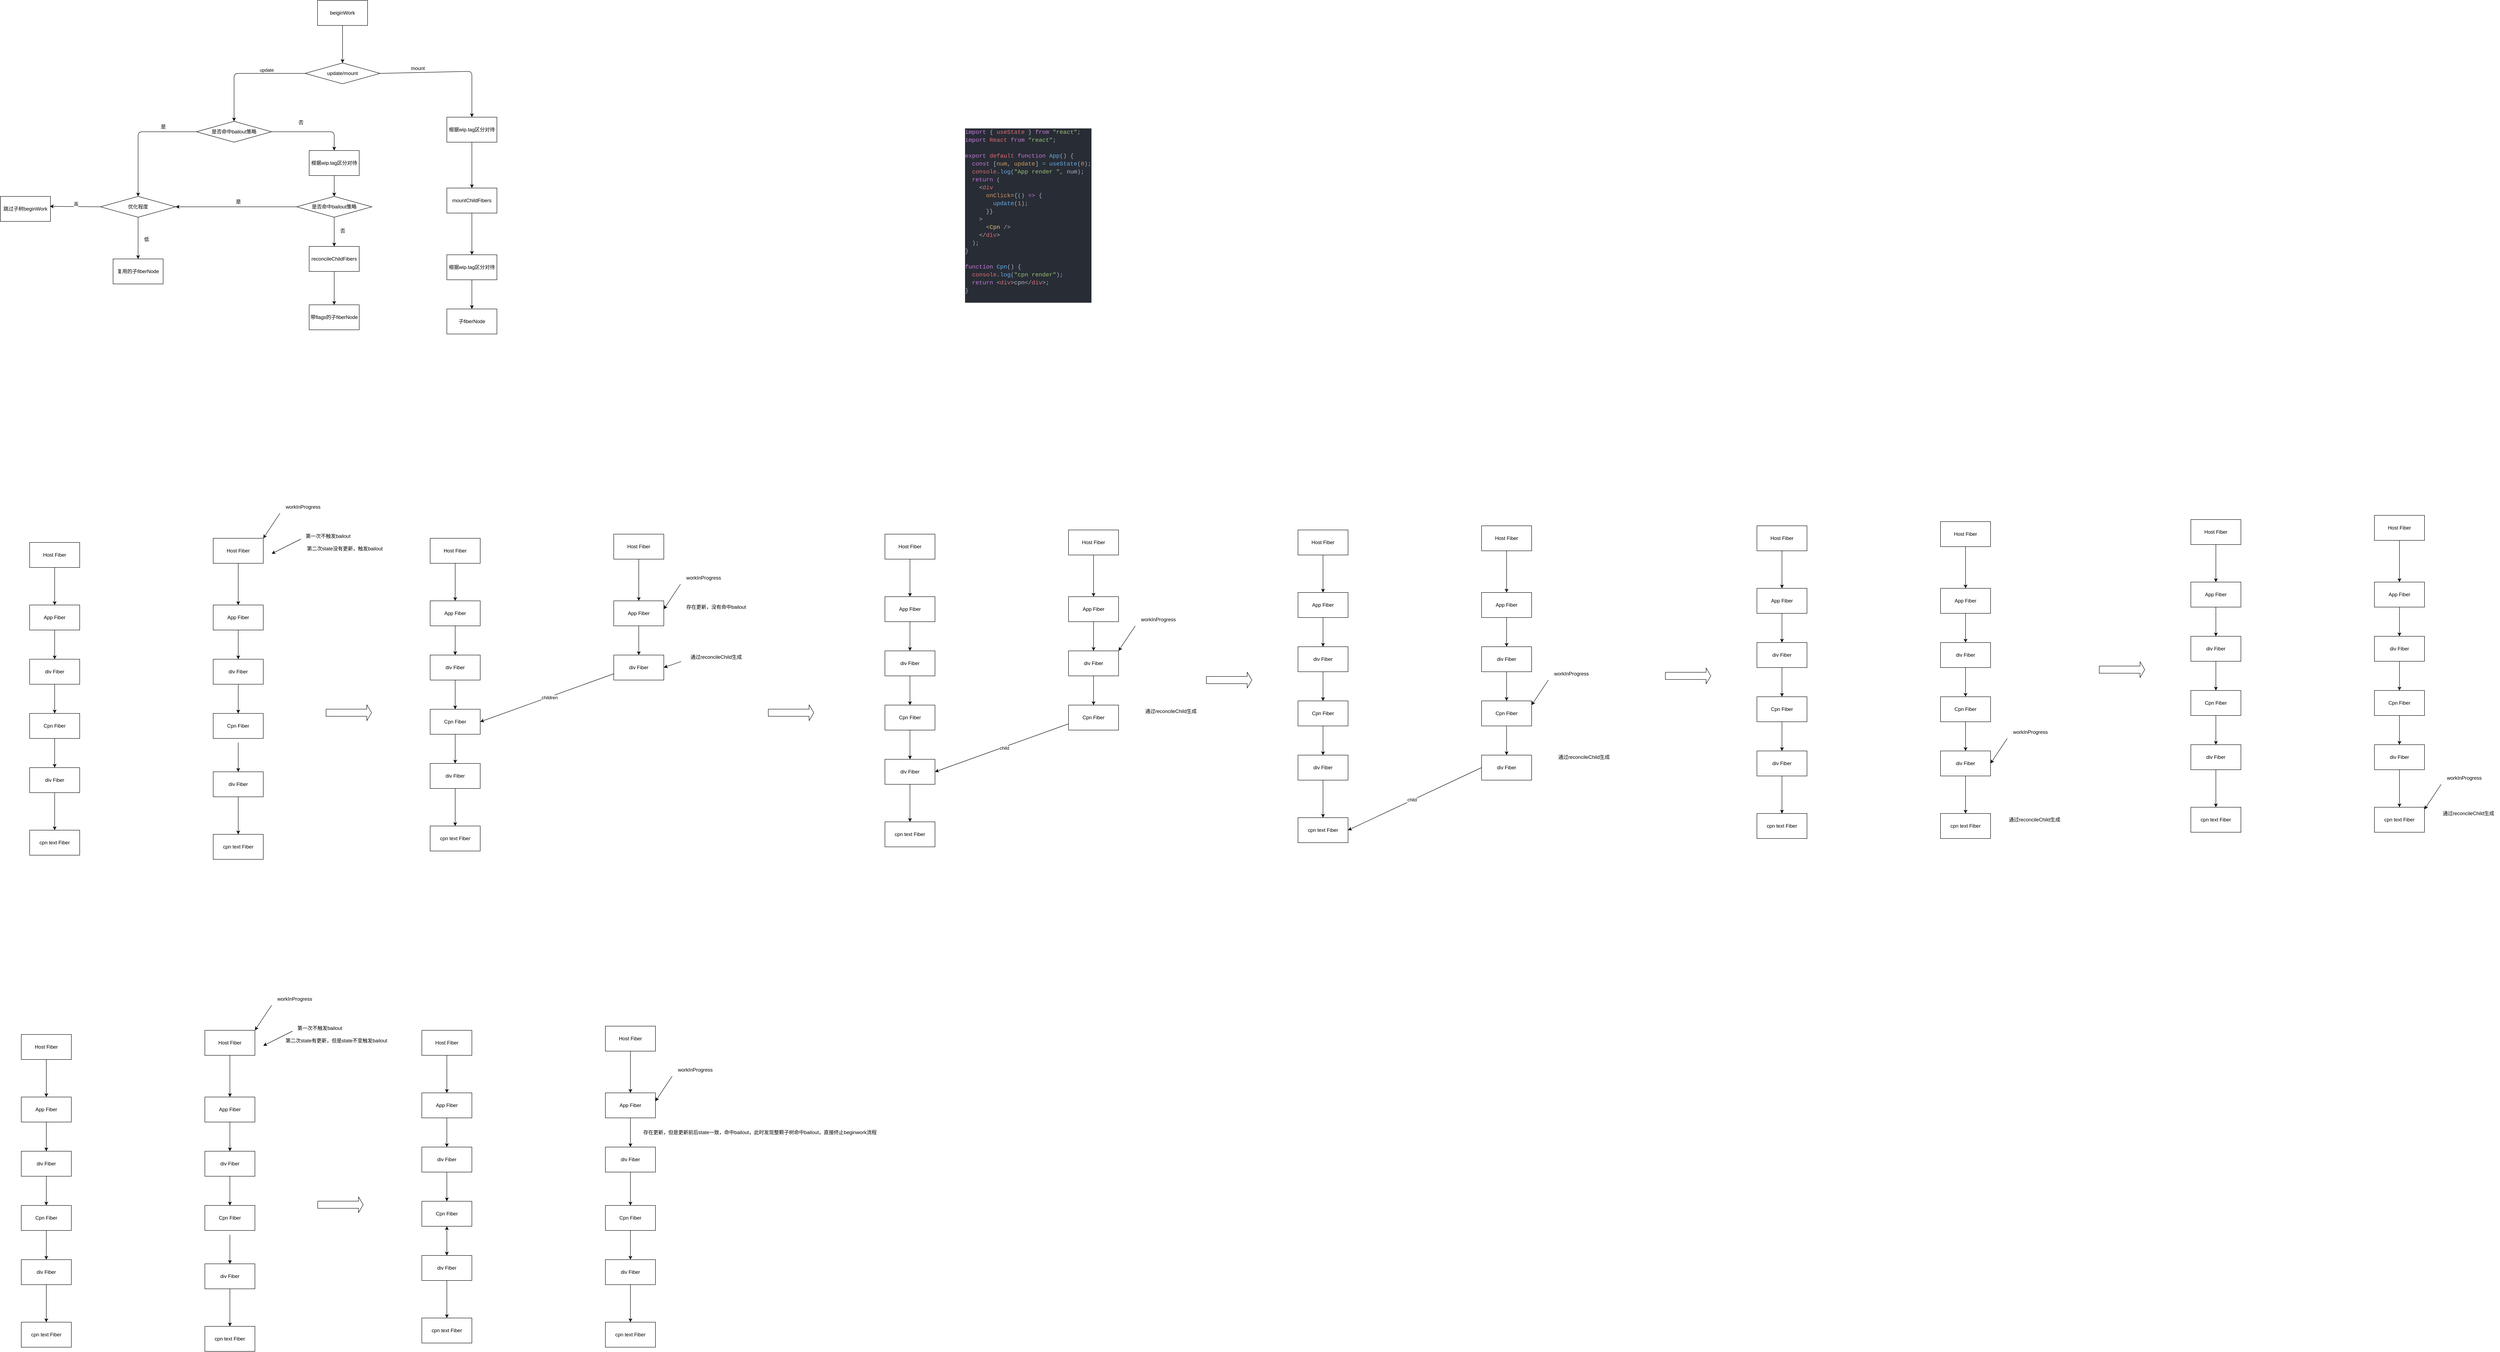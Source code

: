 <mxfile>
    <diagram id="SAwHk3Zz7Ze1Pgcv2C-J" name="Page-1">
        <mxGraphModel dx="953" dy="643" grid="1" gridSize="10" guides="1" tooltips="1" connect="1" arrows="1" fold="1" page="1" pageScale="1" pageWidth="10000" pageHeight="10000" math="0" shadow="0">
            <root>
                <mxCell id="0"/>
                <mxCell id="1" parent="0"/>
                <mxCell id="6" style="edgeStyle=none;html=1;exitX=0.5;exitY=1;exitDx=0;exitDy=0;entryX=0.5;entryY=0;entryDx=0;entryDy=0;" parent="1" source="3" target="5" edge="1">
                    <mxGeometry relative="1" as="geometry"/>
                </mxCell>
                <mxCell id="3" value="beiginWork" style="rounded=0;whiteSpace=wrap;html=1;" parent="1" vertex="1">
                    <mxGeometry x="850" y="140" width="120" height="60" as="geometry"/>
                </mxCell>
                <mxCell id="7" style="edgeStyle=none;html=1;exitX=1;exitY=0.5;exitDx=0;exitDy=0;" parent="1" source="5" edge="1">
                    <mxGeometry relative="1" as="geometry">
                        <mxPoint x="1220" y="420" as="targetPoint"/>
                        <Array as="points">
                            <mxPoint x="1220" y="310"/>
                        </Array>
                    </mxGeometry>
                </mxCell>
                <mxCell id="15" style="edgeStyle=none;html=1;exitX=0;exitY=0.5;exitDx=0;exitDy=0;entryX=0.5;entryY=0;entryDx=0;entryDy=0;" parent="1" source="5" target="14" edge="1">
                    <mxGeometry relative="1" as="geometry">
                        <Array as="points">
                            <mxPoint x="650" y="315"/>
                        </Array>
                    </mxGeometry>
                </mxCell>
                <mxCell id="17" value="update" style="edgeLabel;html=1;align=center;verticalAlign=middle;resizable=0;points=[];" parent="15" vertex="1" connectable="0">
                    <mxGeometry x="-0.354" y="-8" relative="1" as="geometry">
                        <mxPoint as="offset"/>
                    </mxGeometry>
                </mxCell>
                <mxCell id="5" value="update/mount" style="rhombus;whiteSpace=wrap;html=1;" parent="1" vertex="1">
                    <mxGeometry x="820" y="290" width="180" height="50" as="geometry"/>
                </mxCell>
                <mxCell id="10" style="edgeStyle=none;html=1;exitX=0.5;exitY=1;exitDx=0;exitDy=0;" parent="1" source="8" target="9" edge="1">
                    <mxGeometry relative="1" as="geometry"/>
                </mxCell>
                <mxCell id="8" value="根据wip.tag区分对待" style="rounded=0;whiteSpace=wrap;html=1;" parent="1" vertex="1">
                    <mxGeometry x="1160" y="420" width="120" height="60" as="geometry"/>
                </mxCell>
                <mxCell id="12" style="edgeStyle=none;html=1;exitX=0.5;exitY=1;exitDx=0;exitDy=0;entryX=0.5;entryY=0;entryDx=0;entryDy=0;" parent="1" source="9" target="11" edge="1">
                    <mxGeometry relative="1" as="geometry"/>
                </mxCell>
                <mxCell id="9" value="mountChildFibers" style="rounded=0;whiteSpace=wrap;html=1;" parent="1" vertex="1">
                    <mxGeometry x="1160" y="590" width="120" height="60" as="geometry"/>
                </mxCell>
                <mxCell id="50" style="edgeStyle=none;html=1;exitX=0.5;exitY=1;exitDx=0;exitDy=0;entryX=0.5;entryY=0;entryDx=0;entryDy=0;" parent="1" source="11" target="48" edge="1">
                    <mxGeometry relative="1" as="geometry"/>
                </mxCell>
                <mxCell id="11" value="根据wip.tag区分对待" style="rounded=0;whiteSpace=wrap;html=1;" parent="1" vertex="1">
                    <mxGeometry x="1160" y="750" width="120" height="60" as="geometry"/>
                </mxCell>
                <mxCell id="18" style="edgeStyle=none;html=1;exitX=0;exitY=0.5;exitDx=0;exitDy=0;entryX=0.5;entryY=0;entryDx=0;entryDy=0;" parent="1" source="14" target="19" edge="1">
                    <mxGeometry relative="1" as="geometry">
                        <mxPoint x="420" y="600" as="targetPoint"/>
                        <Array as="points">
                            <mxPoint x="420" y="455"/>
                        </Array>
                    </mxGeometry>
                </mxCell>
                <mxCell id="21" style="edgeStyle=none;html=1;exitX=1;exitY=0.5;exitDx=0;exitDy=0;entryX=0.5;entryY=0;entryDx=0;entryDy=0;" parent="1" source="14" target="20" edge="1">
                    <mxGeometry relative="1" as="geometry">
                        <Array as="points">
                            <mxPoint x="890" y="455"/>
                        </Array>
                    </mxGeometry>
                </mxCell>
                <mxCell id="14" value="是否命中bailout策略" style="rhombus;whiteSpace=wrap;html=1;" parent="1" vertex="1">
                    <mxGeometry x="560" y="430" width="180" height="50" as="geometry"/>
                </mxCell>
                <mxCell id="16" value="mount" style="text;html=1;align=center;verticalAlign=middle;resizable=0;points=[];autosize=1;strokeColor=none;fillColor=none;" parent="1" vertex="1">
                    <mxGeometry x="1060" y="288" width="60" height="30" as="geometry"/>
                </mxCell>
                <mxCell id="41" style="edgeStyle=none;html=1;exitX=0.5;exitY=1;exitDx=0;exitDy=0;" parent="1" source="19" target="40" edge="1">
                    <mxGeometry relative="1" as="geometry"/>
                </mxCell>
                <mxCell id="19" value="优化程度" style="rhombus;whiteSpace=wrap;html=1;" parent="1" vertex="1">
                    <mxGeometry x="330" y="610" width="180" height="50" as="geometry"/>
                </mxCell>
                <mxCell id="25" style="edgeStyle=none;html=1;exitX=0.5;exitY=1;exitDx=0;exitDy=0;entryX=0.5;entryY=0;entryDx=0;entryDy=0;" parent="1" source="20" target="23" edge="1">
                    <mxGeometry relative="1" as="geometry"/>
                </mxCell>
                <mxCell id="20" value="根据wip.tag区分对待" style="rounded=0;whiteSpace=wrap;html=1;" parent="1" vertex="1">
                    <mxGeometry x="830" y="500" width="120" height="60" as="geometry"/>
                </mxCell>
                <mxCell id="22" value="否" style="text;html=1;align=center;verticalAlign=middle;resizable=0;points=[];autosize=1;strokeColor=none;fillColor=none;" parent="1" vertex="1">
                    <mxGeometry x="790" y="418" width="40" height="30" as="geometry"/>
                </mxCell>
                <mxCell id="27" style="edgeStyle=none;html=1;exitX=0;exitY=0.5;exitDx=0;exitDy=0;entryX=1;entryY=0.5;entryDx=0;entryDy=0;" parent="1" source="23" target="19" edge="1">
                    <mxGeometry relative="1" as="geometry"/>
                </mxCell>
                <mxCell id="31" style="edgeStyle=none;html=1;exitX=0.5;exitY=1;exitDx=0;exitDy=0;" parent="1" source="23" target="30" edge="1">
                    <mxGeometry relative="1" as="geometry"/>
                </mxCell>
                <mxCell id="23" value="是否命中bailout策略" style="rhombus;whiteSpace=wrap;html=1;" parent="1" vertex="1">
                    <mxGeometry x="800" y="610" width="180" height="50" as="geometry"/>
                </mxCell>
                <mxCell id="28" value="是" style="text;html=1;align=center;verticalAlign=middle;resizable=0;points=[];autosize=1;strokeColor=none;fillColor=none;" parent="1" vertex="1">
                    <mxGeometry x="640" y="608" width="40" height="30" as="geometry"/>
                </mxCell>
                <mxCell id="29" value="是" style="text;html=1;align=center;verticalAlign=middle;resizable=0;points=[];autosize=1;strokeColor=none;fillColor=none;" parent="1" vertex="1">
                    <mxGeometry x="460" y="428" width="40" height="30" as="geometry"/>
                </mxCell>
                <mxCell id="36" style="edgeStyle=none;html=1;exitX=0.5;exitY=1;exitDx=0;exitDy=0;entryX=0.5;entryY=0;entryDx=0;entryDy=0;" parent="1" source="30" target="35" edge="1">
                    <mxGeometry relative="1" as="geometry"/>
                </mxCell>
                <mxCell id="30" value="reconcileChildFibers" style="rounded=0;whiteSpace=wrap;html=1;" parent="1" vertex="1">
                    <mxGeometry x="830" y="730" width="120" height="60" as="geometry"/>
                </mxCell>
                <mxCell id="32" value="否" style="text;html=1;align=center;verticalAlign=middle;resizable=0;points=[];autosize=1;strokeColor=none;fillColor=none;" parent="1" vertex="1">
                    <mxGeometry x="890" y="678" width="40" height="30" as="geometry"/>
                </mxCell>
                <mxCell id="35" value="带flags的子fiberNode" style="rounded=0;whiteSpace=wrap;html=1;" parent="1" vertex="1">
                    <mxGeometry x="830" y="870" width="120" height="60" as="geometry"/>
                </mxCell>
                <mxCell id="40" value="复用的子fiberNode" style="rounded=0;whiteSpace=wrap;html=1;" parent="1" vertex="1">
                    <mxGeometry x="360" y="760" width="120" height="60" as="geometry"/>
                </mxCell>
                <mxCell id="44" value="低" style="text;html=1;align=center;verticalAlign=middle;resizable=0;points=[];autosize=1;strokeColor=none;fillColor=none;" parent="1" vertex="1">
                    <mxGeometry x="420" y="698" width="40" height="30" as="geometry"/>
                </mxCell>
                <mxCell id="45" value="跳过子树beginWork" style="rounded=0;whiteSpace=wrap;html=1;" parent="1" vertex="1">
                    <mxGeometry x="90" y="610" width="120" height="60" as="geometry"/>
                </mxCell>
                <mxCell id="46" style="edgeStyle=none;html=1;exitX=0;exitY=0.5;exitDx=0;exitDy=0;entryX=0.988;entryY=0.399;entryDx=0;entryDy=0;entryPerimeter=0;" parent="1" source="19" target="45" edge="1">
                    <mxGeometry relative="1" as="geometry"/>
                </mxCell>
                <mxCell id="47" value="高" style="edgeLabel;html=1;align=center;verticalAlign=middle;resizable=0;points=[];" parent="46" vertex="1" connectable="0">
                    <mxGeometry x="-0.021" y="-7" relative="1" as="geometry">
                        <mxPoint as="offset"/>
                    </mxGeometry>
                </mxCell>
                <mxCell id="48" value="&lt;span style=&quot;color: rgb(0, 0, 0); text-wrap-mode: nowrap;&quot;&gt;子fiberNode&lt;/span&gt;" style="rounded=0;whiteSpace=wrap;html=1;" parent="1" vertex="1">
                    <mxGeometry x="1160" y="880" width="120" height="60" as="geometry"/>
                </mxCell>
                <mxCell id="54" style="edgeStyle=none;html=1;exitX=0.5;exitY=1;exitDx=0;exitDy=0;entryX=0.5;entryY=0;entryDx=0;entryDy=0;" parent="1" source="52" target="53" edge="1">
                    <mxGeometry relative="1" as="geometry"/>
                </mxCell>
                <mxCell id="52" value="Host Fiber" style="rounded=0;whiteSpace=wrap;html=1;" parent="1" vertex="1">
                    <mxGeometry x="160" y="1440" width="120" height="60" as="geometry"/>
                </mxCell>
                <mxCell id="56" style="edgeStyle=none;html=1;exitX=0.5;exitY=1;exitDx=0;exitDy=0;entryX=0.5;entryY=0;entryDx=0;entryDy=0;" parent="1" source="53" target="55" edge="1">
                    <mxGeometry relative="1" as="geometry"/>
                </mxCell>
                <mxCell id="53" value="App Fiber" style="rounded=0;whiteSpace=wrap;html=1;" parent="1" vertex="1">
                    <mxGeometry x="160" y="1590" width="120" height="60" as="geometry"/>
                </mxCell>
                <mxCell id="58" style="edgeStyle=none;html=1;exitX=0.5;exitY=1;exitDx=0;exitDy=0;" parent="1" source="55" target="57" edge="1">
                    <mxGeometry relative="1" as="geometry"/>
                </mxCell>
                <mxCell id="55" value="div Fiber" style="rounded=0;whiteSpace=wrap;html=1;" parent="1" vertex="1">
                    <mxGeometry x="160" y="1720" width="120" height="60" as="geometry"/>
                </mxCell>
                <mxCell id="57" value="Cpn Fiber" style="rounded=0;whiteSpace=wrap;html=1;" parent="1" vertex="1">
                    <mxGeometry x="160" y="1850" width="120" height="60" as="geometry"/>
                </mxCell>
                <mxCell id="62" style="edgeStyle=none;html=1;exitX=0.5;exitY=1;exitDx=0;exitDy=0;entryX=0.5;entryY=0;entryDx=0;entryDy=0;" parent="1" target="61" edge="1">
                    <mxGeometry relative="1" as="geometry">
                        <mxPoint x="220" y="1910" as="sourcePoint"/>
                    </mxGeometry>
                </mxCell>
                <mxCell id="64" style="edgeStyle=none;html=1;exitX=0.5;exitY=1;exitDx=0;exitDy=0;" parent="1" source="61" target="63" edge="1">
                    <mxGeometry relative="1" as="geometry"/>
                </mxCell>
                <mxCell id="61" value="div Fiber" style="rounded=0;whiteSpace=wrap;html=1;" parent="1" vertex="1">
                    <mxGeometry x="160" y="1980" width="120" height="60" as="geometry"/>
                </mxCell>
                <mxCell id="63" value="cpn text Fiber" style="rounded=0;whiteSpace=wrap;html=1;" parent="1" vertex="1">
                    <mxGeometry x="160" y="2130" width="120" height="60" as="geometry"/>
                </mxCell>
                <mxCell id="65" value="" style="endArrow=classic;html=1;entryX=1;entryY=0.25;entryDx=0;entryDy=0;" parent="1" edge="1">
                    <mxGeometry width="50" height="50" relative="1" as="geometry">
                        <mxPoint x="810" y="1432" as="sourcePoint"/>
                        <mxPoint x="740" y="1467" as="targetPoint"/>
                    </mxGeometry>
                </mxCell>
                <mxCell id="66" value="第一次不触发bailout" style="text;html=1;align=center;verticalAlign=middle;resizable=0;points=[];autosize=1;strokeColor=none;fillColor=none;" parent="1" vertex="1">
                    <mxGeometry x="810" y="1410" width="130" height="30" as="geometry"/>
                </mxCell>
                <mxCell id="81" style="edgeStyle=none;html=1;exitX=0.5;exitY=1;exitDx=0;exitDy=0;entryX=0.5;entryY=0;entryDx=0;entryDy=0;" parent="1" source="67" target="71" edge="1">
                    <mxGeometry relative="1" as="geometry"/>
                </mxCell>
                <mxCell id="67" value="Host Fiber" style="rounded=0;whiteSpace=wrap;html=1;" parent="1" vertex="1">
                    <mxGeometry x="600" y="1430" width="120" height="60" as="geometry"/>
                </mxCell>
                <mxCell id="68" value="" style="endArrow=classic;html=1;entryX=1;entryY=0;entryDx=0;entryDy=0;" parent="1" target="67" edge="1">
                    <mxGeometry width="50" height="50" relative="1" as="geometry">
                        <mxPoint x="760" y="1370" as="sourcePoint"/>
                        <mxPoint x="810" y="1320" as="targetPoint"/>
                    </mxGeometry>
                </mxCell>
                <mxCell id="69" value="workInProgress" style="text;html=1;align=center;verticalAlign=middle;resizable=0;points=[];autosize=1;strokeColor=none;fillColor=none;" parent="1" vertex="1">
                    <mxGeometry x="760" y="1340" width="110" height="30" as="geometry"/>
                </mxCell>
                <mxCell id="70" style="edgeStyle=none;html=1;exitX=0.5;exitY=1;exitDx=0;exitDy=0;entryX=0.5;entryY=0;entryDx=0;entryDy=0;" parent="1" source="71" target="73" edge="1">
                    <mxGeometry relative="1" as="geometry"/>
                </mxCell>
                <mxCell id="71" value="App Fiber" style="rounded=0;whiteSpace=wrap;html=1;" parent="1" vertex="1">
                    <mxGeometry x="600" y="1590" width="120" height="60" as="geometry"/>
                </mxCell>
                <mxCell id="72" style="edgeStyle=none;html=1;exitX=0.5;exitY=1;exitDx=0;exitDy=0;" parent="1" source="73" target="75" edge="1">
                    <mxGeometry relative="1" as="geometry"/>
                </mxCell>
                <mxCell id="73" value="div Fiber" style="rounded=0;whiteSpace=wrap;html=1;" parent="1" vertex="1">
                    <mxGeometry x="600" y="1720" width="120" height="60" as="geometry"/>
                </mxCell>
                <mxCell id="75" value="Cpn Fiber" style="rounded=0;whiteSpace=wrap;html=1;" parent="1" vertex="1">
                    <mxGeometry x="600" y="1850" width="120" height="60" as="geometry"/>
                </mxCell>
                <mxCell id="76" style="edgeStyle=none;html=1;exitX=0.5;exitY=1;exitDx=0;exitDy=0;entryX=0.5;entryY=0;entryDx=0;entryDy=0;" parent="1" target="79" edge="1">
                    <mxGeometry relative="1" as="geometry">
                        <mxPoint x="660" y="1920" as="sourcePoint"/>
                    </mxGeometry>
                </mxCell>
                <mxCell id="78" style="edgeStyle=none;html=1;exitX=0.5;exitY=1;exitDx=0;exitDy=0;" parent="1" source="79" target="80" edge="1">
                    <mxGeometry relative="1" as="geometry"/>
                </mxCell>
                <mxCell id="79" value="div Fiber" style="rounded=0;whiteSpace=wrap;html=1;" parent="1" vertex="1">
                    <mxGeometry x="600" y="1990" width="120" height="60" as="geometry"/>
                </mxCell>
                <mxCell id="80" value="cpn text Fiber" style="rounded=0;whiteSpace=wrap;html=1;" parent="1" vertex="1">
                    <mxGeometry x="600" y="2140" width="120" height="60" as="geometry"/>
                </mxCell>
                <mxCell id="83" style="edgeStyle=none;html=1;exitX=0.5;exitY=1;exitDx=0;exitDy=0;entryX=0.5;entryY=0;entryDx=0;entryDy=0;" parent="1" source="84" target="86" edge="1">
                    <mxGeometry relative="1" as="geometry"/>
                </mxCell>
                <mxCell id="84" value="Host Fiber" style="rounded=0;whiteSpace=wrap;html=1;" parent="1" vertex="1">
                    <mxGeometry x="1120" y="1430" width="120" height="60" as="geometry"/>
                </mxCell>
                <mxCell id="85" style="edgeStyle=none;html=1;exitX=0.5;exitY=1;exitDx=0;exitDy=0;entryX=0.5;entryY=0;entryDx=0;entryDy=0;" parent="1" source="86" target="88" edge="1">
                    <mxGeometry relative="1" as="geometry"/>
                </mxCell>
                <mxCell id="86" value="App Fiber" style="rounded=0;whiteSpace=wrap;html=1;" parent="1" vertex="1">
                    <mxGeometry x="1120" y="1580" width="120" height="60" as="geometry"/>
                </mxCell>
                <mxCell id="87" style="edgeStyle=none;html=1;exitX=0.5;exitY=1;exitDx=0;exitDy=0;" parent="1" source="88" target="90" edge="1">
                    <mxGeometry relative="1" as="geometry"/>
                </mxCell>
                <mxCell id="88" value="div Fiber" style="rounded=0;whiteSpace=wrap;html=1;" parent="1" vertex="1">
                    <mxGeometry x="1120" y="1710" width="120" height="60" as="geometry"/>
                </mxCell>
                <mxCell id="90" value="Cpn Fiber" style="rounded=0;whiteSpace=wrap;html=1;" parent="1" vertex="1">
                    <mxGeometry x="1120" y="1840" width="120" height="60" as="geometry"/>
                </mxCell>
                <mxCell id="91" style="edgeStyle=none;html=1;exitX=0.5;exitY=1;exitDx=0;exitDy=0;entryX=0.5;entryY=0;entryDx=0;entryDy=0;" parent="1" target="94" edge="1">
                    <mxGeometry relative="1" as="geometry">
                        <mxPoint x="1180" y="1900" as="sourcePoint"/>
                    </mxGeometry>
                </mxCell>
                <mxCell id="93" style="edgeStyle=none;html=1;exitX=0.5;exitY=1;exitDx=0;exitDy=0;" parent="1" source="94" target="95" edge="1">
                    <mxGeometry relative="1" as="geometry"/>
                </mxCell>
                <mxCell id="94" value="div Fiber" style="rounded=0;whiteSpace=wrap;html=1;" parent="1" vertex="1">
                    <mxGeometry x="1120" y="1970" width="120" height="60" as="geometry"/>
                </mxCell>
                <mxCell id="95" value="cpn text Fiber" style="rounded=0;whiteSpace=wrap;html=1;" parent="1" vertex="1">
                    <mxGeometry x="1120" y="2120" width="120" height="60" as="geometry"/>
                </mxCell>
                <mxCell id="98" style="edgeStyle=none;html=1;exitX=0.5;exitY=1;exitDx=0;exitDy=0;entryX=0.5;entryY=0;entryDx=0;entryDy=0;" parent="1" source="99" target="103" edge="1">
                    <mxGeometry relative="1" as="geometry"/>
                </mxCell>
                <mxCell id="99" value="Host Fiber" style="rounded=0;whiteSpace=wrap;html=1;" parent="1" vertex="1">
                    <mxGeometry x="1560" y="1420" width="120" height="60" as="geometry"/>
                </mxCell>
                <mxCell id="100" value="" style="endArrow=classic;html=1;entryX=1;entryY=0;entryDx=0;entryDy=0;" parent="1" edge="1">
                    <mxGeometry width="50" height="50" relative="1" as="geometry">
                        <mxPoint x="1720" y="1540" as="sourcePoint"/>
                        <mxPoint x="1680" y="1600" as="targetPoint"/>
                    </mxGeometry>
                </mxCell>
                <mxCell id="101" value="workInProgress" style="text;html=1;align=center;verticalAlign=middle;resizable=0;points=[];autosize=1;strokeColor=none;fillColor=none;" parent="1" vertex="1">
                    <mxGeometry x="1720" y="1510" width="110" height="30" as="geometry"/>
                </mxCell>
                <mxCell id="102" style="edgeStyle=none;html=1;exitX=0.5;exitY=1;exitDx=0;exitDy=0;entryX=0.5;entryY=0;entryDx=0;entryDy=0;" parent="1" source="103" target="105" edge="1">
                    <mxGeometry relative="1" as="geometry"/>
                </mxCell>
                <mxCell id="103" value="App Fiber" style="rounded=0;whiteSpace=wrap;html=1;" parent="1" vertex="1">
                    <mxGeometry x="1560" y="1580" width="120" height="60" as="geometry"/>
                </mxCell>
                <mxCell id="260" style="edgeStyle=none;html=1;exitX=0;exitY=0.75;exitDx=0;exitDy=0;entryX=1;entryY=0.5;entryDx=0;entryDy=0;" parent="1" source="105" target="90" edge="1">
                    <mxGeometry relative="1" as="geometry"/>
                </mxCell>
                <mxCell id="261" value="children" style="edgeLabel;html=1;align=center;verticalAlign=middle;resizable=0;points=[];" parent="260" vertex="1" connectable="0">
                    <mxGeometry x="-0.032" y="1" relative="1" as="geometry">
                        <mxPoint as="offset"/>
                    </mxGeometry>
                </mxCell>
                <mxCell id="105" value="div Fiber" style="rounded=0;whiteSpace=wrap;html=1;" parent="1" vertex="1">
                    <mxGeometry x="1560" y="1710" width="120" height="60" as="geometry"/>
                </mxCell>
                <mxCell id="113" value="存在更新，没有命中bailout" style="text;html=1;align=center;verticalAlign=middle;resizable=0;points=[];autosize=1;strokeColor=none;fillColor=none;" parent="1" vertex="1">
                    <mxGeometry x="1720" y="1580" width="170" height="30" as="geometry"/>
                </mxCell>
                <mxCell id="114" value="通过reconcileChild生成" style="text;html=1;align=center;verticalAlign=middle;resizable=0;points=[];autosize=1;strokeColor=none;fillColor=none;" parent="1" vertex="1">
                    <mxGeometry x="1730" y="1700" width="150" height="30" as="geometry"/>
                </mxCell>
                <mxCell id="115" value="" style="endArrow=classic;html=1;entryX=1;entryY=0.5;entryDx=0;entryDy=0;exitX=-0.056;exitY=0.853;exitDx=0;exitDy=0;exitPerimeter=0;" parent="1" source="114" target="105" edge="1">
                    <mxGeometry width="50" height="50" relative="1" as="geometry">
                        <mxPoint x="1740" y="1700" as="sourcePoint"/>
                        <mxPoint x="1790" y="1650" as="targetPoint"/>
                    </mxGeometry>
                </mxCell>
                <mxCell id="116" style="edgeStyle=none;html=1;exitX=0.5;exitY=1;exitDx=0;exitDy=0;entryX=0.5;entryY=0;entryDx=0;entryDy=0;" parent="1" source="117" target="119" edge="1">
                    <mxGeometry relative="1" as="geometry"/>
                </mxCell>
                <mxCell id="117" value="Host Fiber" style="rounded=0;whiteSpace=wrap;html=1;" parent="1" vertex="1">
                    <mxGeometry x="2210" y="1420" width="120" height="60" as="geometry"/>
                </mxCell>
                <mxCell id="118" style="edgeStyle=none;html=1;exitX=0.5;exitY=1;exitDx=0;exitDy=0;entryX=0.5;entryY=0;entryDx=0;entryDy=0;" parent="1" source="119" target="121" edge="1">
                    <mxGeometry relative="1" as="geometry"/>
                </mxCell>
                <mxCell id="119" value="App Fiber" style="rounded=0;whiteSpace=wrap;html=1;" parent="1" vertex="1">
                    <mxGeometry x="2210" y="1570" width="120" height="60" as="geometry"/>
                </mxCell>
                <mxCell id="120" style="edgeStyle=none;html=1;exitX=0.5;exitY=1;exitDx=0;exitDy=0;" parent="1" source="121" target="123" edge="1">
                    <mxGeometry relative="1" as="geometry"/>
                </mxCell>
                <mxCell id="121" value="div Fiber" style="rounded=0;whiteSpace=wrap;html=1;" parent="1" vertex="1">
                    <mxGeometry x="2210" y="1700" width="120" height="60" as="geometry"/>
                </mxCell>
                <mxCell id="123" value="Cpn Fiber" style="rounded=0;whiteSpace=wrap;html=1;" parent="1" vertex="1">
                    <mxGeometry x="2210" y="1830" width="120" height="60" as="geometry"/>
                </mxCell>
                <mxCell id="124" style="edgeStyle=none;html=1;exitX=0.5;exitY=1;exitDx=0;exitDy=0;entryX=0.5;entryY=0;entryDx=0;entryDy=0;" parent="1" target="127" edge="1">
                    <mxGeometry relative="1" as="geometry">
                        <mxPoint x="2270.0" y="1890" as="sourcePoint"/>
                    </mxGeometry>
                </mxCell>
                <mxCell id="126" style="edgeStyle=none;html=1;exitX=0.5;exitY=1;exitDx=0;exitDy=0;" parent="1" source="127" target="128" edge="1">
                    <mxGeometry relative="1" as="geometry"/>
                </mxCell>
                <mxCell id="127" value="div Fiber" style="rounded=0;whiteSpace=wrap;html=1;" parent="1" vertex="1">
                    <mxGeometry x="2210" y="1960" width="120" height="60" as="geometry"/>
                </mxCell>
                <mxCell id="128" value="cpn text Fiber" style="rounded=0;whiteSpace=wrap;html=1;" parent="1" vertex="1">
                    <mxGeometry x="2210" y="2110" width="120" height="60" as="geometry"/>
                </mxCell>
                <mxCell id="129" style="edgeStyle=none;html=1;exitX=0.5;exitY=1;exitDx=0;exitDy=0;entryX=0.5;entryY=0;entryDx=0;entryDy=0;" parent="1" source="130" target="134" edge="1">
                    <mxGeometry relative="1" as="geometry"/>
                </mxCell>
                <mxCell id="130" value="Host Fiber" style="rounded=0;whiteSpace=wrap;html=1;" parent="1" vertex="1">
                    <mxGeometry x="2650" y="1410" width="120" height="60" as="geometry"/>
                </mxCell>
                <mxCell id="131" value="" style="endArrow=classic;html=1;entryX=1;entryY=0;entryDx=0;entryDy=0;" parent="1" edge="1">
                    <mxGeometry width="50" height="50" relative="1" as="geometry">
                        <mxPoint x="2810" y="1640" as="sourcePoint"/>
                        <mxPoint x="2770" y="1700" as="targetPoint"/>
                    </mxGeometry>
                </mxCell>
                <mxCell id="132" value="workInProgress" style="text;html=1;align=center;verticalAlign=middle;resizable=0;points=[];autosize=1;strokeColor=none;fillColor=none;" parent="1" vertex="1">
                    <mxGeometry x="2810" y="1610" width="110" height="30" as="geometry"/>
                </mxCell>
                <mxCell id="133" style="edgeStyle=none;html=1;exitX=0.5;exitY=1;exitDx=0;exitDy=0;entryX=0.5;entryY=0;entryDx=0;entryDy=0;" parent="1" source="134" target="136" edge="1">
                    <mxGeometry relative="1" as="geometry"/>
                </mxCell>
                <mxCell id="134" value="App Fiber" style="rounded=0;whiteSpace=wrap;html=1;" parent="1" vertex="1">
                    <mxGeometry x="2650" y="1570" width="120" height="60" as="geometry"/>
                </mxCell>
                <mxCell id="267" style="edgeStyle=none;html=1;exitX=0.5;exitY=1;exitDx=0;exitDy=0;" parent="1" source="136" target="262" edge="1">
                    <mxGeometry relative="1" as="geometry"/>
                </mxCell>
                <mxCell id="136" value="div Fiber" style="rounded=0;whiteSpace=wrap;html=1;" parent="1" vertex="1">
                    <mxGeometry x="2650" y="1700" width="120" height="60" as="geometry"/>
                </mxCell>
                <mxCell id="145" value="通过reconcileChild生成" style="text;html=1;align=center;verticalAlign=middle;resizable=0;points=[];autosize=1;strokeColor=none;fillColor=none;" parent="1" vertex="1">
                    <mxGeometry x="2820" y="1830" width="150" height="30" as="geometry"/>
                </mxCell>
                <mxCell id="148" value="" style="shape=flexArrow;endArrow=classic;html=1;width=17.143;endSize=3.429;" parent="1" edge="1">
                    <mxGeometry width="50" height="50" relative="1" as="geometry">
                        <mxPoint x="870" y="1848.33" as="sourcePoint"/>
                        <mxPoint x="980" y="1848.33" as="targetPoint"/>
                    </mxGeometry>
                </mxCell>
                <mxCell id="149" value="" style="shape=flexArrow;endArrow=classic;html=1;width=17.143;endSize=3.429;" parent="1" edge="1">
                    <mxGeometry width="50" height="50" relative="1" as="geometry">
                        <mxPoint x="1930" y="1848.33" as="sourcePoint"/>
                        <mxPoint x="2040" y="1848.33" as="targetPoint"/>
                    </mxGeometry>
                </mxCell>
                <mxCell id="150" style="edgeStyle=none;html=1;exitX=0.5;exitY=1;exitDx=0;exitDy=0;entryX=0.5;entryY=0;entryDx=0;entryDy=0;" parent="1" source="151" target="153" edge="1">
                    <mxGeometry relative="1" as="geometry"/>
                </mxCell>
                <mxCell id="151" value="Host Fiber" style="rounded=0;whiteSpace=wrap;html=1;" parent="1" vertex="1">
                    <mxGeometry x="3200" y="1410" width="120" height="60" as="geometry"/>
                </mxCell>
                <mxCell id="152" style="edgeStyle=none;html=1;exitX=0.5;exitY=1;exitDx=0;exitDy=0;entryX=0.5;entryY=0;entryDx=0;entryDy=0;" parent="1" source="153" target="155" edge="1">
                    <mxGeometry relative="1" as="geometry"/>
                </mxCell>
                <mxCell id="153" value="App Fiber" style="rounded=0;whiteSpace=wrap;html=1;" parent="1" vertex="1">
                    <mxGeometry x="3200" y="1560" width="120" height="60" as="geometry"/>
                </mxCell>
                <mxCell id="154" style="edgeStyle=none;html=1;exitX=0.5;exitY=1;exitDx=0;exitDy=0;" parent="1" source="155" target="156" edge="1">
                    <mxGeometry relative="1" as="geometry"/>
                </mxCell>
                <mxCell id="155" value="div Fiber" style="rounded=0;whiteSpace=wrap;html=1;" parent="1" vertex="1">
                    <mxGeometry x="3200" y="1690" width="120" height="60" as="geometry"/>
                </mxCell>
                <mxCell id="156" value="Cpn Fiber" style="rounded=0;whiteSpace=wrap;html=1;" parent="1" vertex="1">
                    <mxGeometry x="3200" y="1820" width="120" height="60" as="geometry"/>
                </mxCell>
                <mxCell id="157" style="edgeStyle=none;html=1;exitX=0.5;exitY=1;exitDx=0;exitDy=0;entryX=0.5;entryY=0;entryDx=0;entryDy=0;" parent="1" target="159" edge="1">
                    <mxGeometry relative="1" as="geometry">
                        <mxPoint x="3260.0" y="1880" as="sourcePoint"/>
                    </mxGeometry>
                </mxCell>
                <mxCell id="158" style="edgeStyle=none;html=1;exitX=0.5;exitY=1;exitDx=0;exitDy=0;" parent="1" source="159" target="160" edge="1">
                    <mxGeometry relative="1" as="geometry"/>
                </mxCell>
                <mxCell id="159" value="div Fiber" style="rounded=0;whiteSpace=wrap;html=1;" parent="1" vertex="1">
                    <mxGeometry x="3200" y="1950" width="120" height="60" as="geometry"/>
                </mxCell>
                <mxCell id="160" value="cpn text Fiber" style="rounded=0;whiteSpace=wrap;html=1;" parent="1" vertex="1">
                    <mxGeometry x="3200" y="2100" width="120" height="60" as="geometry"/>
                </mxCell>
                <mxCell id="161" style="edgeStyle=none;html=1;exitX=0.5;exitY=1;exitDx=0;exitDy=0;entryX=0.5;entryY=0;entryDx=0;entryDy=0;" parent="1" source="162" target="166" edge="1">
                    <mxGeometry relative="1" as="geometry"/>
                </mxCell>
                <mxCell id="162" value="Host Fiber" style="rounded=0;whiteSpace=wrap;html=1;" parent="1" vertex="1">
                    <mxGeometry x="3640" y="1400" width="120" height="60" as="geometry"/>
                </mxCell>
                <mxCell id="163" value="" style="endArrow=classic;html=1;entryX=1;entryY=0;entryDx=0;entryDy=0;" parent="1" edge="1">
                    <mxGeometry width="50" height="50" relative="1" as="geometry">
                        <mxPoint x="3800" y="1770" as="sourcePoint"/>
                        <mxPoint x="3760" y="1830" as="targetPoint"/>
                    </mxGeometry>
                </mxCell>
                <mxCell id="164" value="workInProgress" style="text;html=1;align=center;verticalAlign=middle;resizable=0;points=[];autosize=1;strokeColor=none;fillColor=none;" parent="1" vertex="1">
                    <mxGeometry x="3800" y="1740" width="110" height="30" as="geometry"/>
                </mxCell>
                <mxCell id="165" style="edgeStyle=none;html=1;exitX=0.5;exitY=1;exitDx=0;exitDy=0;entryX=0.5;entryY=0;entryDx=0;entryDy=0;" parent="1" source="166" target="168" edge="1">
                    <mxGeometry relative="1" as="geometry"/>
                </mxCell>
                <mxCell id="166" value="App Fiber" style="rounded=0;whiteSpace=wrap;html=1;" parent="1" vertex="1">
                    <mxGeometry x="3640" y="1560" width="120" height="60" as="geometry"/>
                </mxCell>
                <mxCell id="167" style="edgeStyle=none;html=1;exitX=0.5;exitY=1;exitDx=0;exitDy=0;" parent="1" source="168" target="169" edge="1">
                    <mxGeometry relative="1" as="geometry"/>
                </mxCell>
                <mxCell id="168" value="div Fiber" style="rounded=0;whiteSpace=wrap;html=1;" parent="1" vertex="1">
                    <mxGeometry x="3640" y="1690" width="120" height="60" as="geometry"/>
                </mxCell>
                <mxCell id="169" value="Cpn Fiber" style="rounded=0;whiteSpace=wrap;html=1;" parent="1" vertex="1">
                    <mxGeometry x="3640" y="1820" width="120" height="60" as="geometry"/>
                </mxCell>
                <mxCell id="170" style="edgeStyle=none;html=1;exitX=0.5;exitY=1;exitDx=0;exitDy=0;entryX=0.5;entryY=0;entryDx=0;entryDy=0;" parent="1" edge="1">
                    <mxGeometry relative="1" as="geometry">
                        <mxPoint x="3700" y="1880" as="sourcePoint"/>
                        <mxPoint x="3700" y="1950" as="targetPoint"/>
                    </mxGeometry>
                </mxCell>
                <mxCell id="174" value="通过reconcileChild生成" style="text;html=1;align=center;verticalAlign=middle;resizable=0;points=[];autosize=1;strokeColor=none;fillColor=none;" parent="1" vertex="1">
                    <mxGeometry x="3810" y="1940" width="150" height="30" as="geometry"/>
                </mxCell>
                <mxCell id="176" value="" style="shape=flexArrow;endArrow=classic;html=1;width=17.143;endSize=3.429;" parent="1" edge="1">
                    <mxGeometry width="50" height="50" relative="1" as="geometry">
                        <mxPoint x="2980" y="1770" as="sourcePoint"/>
                        <mxPoint x="3090" y="1770" as="targetPoint"/>
                    </mxGeometry>
                </mxCell>
                <mxCell id="232" style="edgeStyle=none;html=1;exitX=0.5;exitY=1;exitDx=0;exitDy=0;entryX=0.5;entryY=0;entryDx=0;entryDy=0;" parent="1" source="233" target="235" edge="1">
                    <mxGeometry relative="1" as="geometry"/>
                </mxCell>
                <mxCell id="233" value="Host Fiber" style="rounded=0;whiteSpace=wrap;html=1;" parent="1" vertex="1">
                    <mxGeometry x="4300" y="1400" width="120" height="60" as="geometry"/>
                </mxCell>
                <mxCell id="234" style="edgeStyle=none;html=1;exitX=0.5;exitY=1;exitDx=0;exitDy=0;entryX=0.5;entryY=0;entryDx=0;entryDy=0;" parent="1" source="235" target="237" edge="1">
                    <mxGeometry relative="1" as="geometry"/>
                </mxCell>
                <mxCell id="235" value="App Fiber" style="rounded=0;whiteSpace=wrap;html=1;" parent="1" vertex="1">
                    <mxGeometry x="4300" y="1550" width="120" height="60" as="geometry"/>
                </mxCell>
                <mxCell id="236" style="edgeStyle=none;html=1;exitX=0.5;exitY=1;exitDx=0;exitDy=0;" parent="1" source="237" target="238" edge="1">
                    <mxGeometry relative="1" as="geometry"/>
                </mxCell>
                <mxCell id="237" value="div Fiber" style="rounded=0;whiteSpace=wrap;html=1;" parent="1" vertex="1">
                    <mxGeometry x="4300" y="1680" width="120" height="60" as="geometry"/>
                </mxCell>
                <mxCell id="238" value="Cpn Fiber" style="rounded=0;whiteSpace=wrap;html=1;" parent="1" vertex="1">
                    <mxGeometry x="4300" y="1810" width="120" height="60" as="geometry"/>
                </mxCell>
                <mxCell id="239" style="edgeStyle=none;html=1;exitX=0.5;exitY=1;exitDx=0;exitDy=0;entryX=0.5;entryY=0;entryDx=0;entryDy=0;" parent="1" target="241" edge="1">
                    <mxGeometry relative="1" as="geometry">
                        <mxPoint x="4360" y="1870" as="sourcePoint"/>
                    </mxGeometry>
                </mxCell>
                <mxCell id="240" style="edgeStyle=none;html=1;exitX=0.5;exitY=1;exitDx=0;exitDy=0;" parent="1" source="241" target="242" edge="1">
                    <mxGeometry relative="1" as="geometry"/>
                </mxCell>
                <mxCell id="241" value="div Fiber" style="rounded=0;whiteSpace=wrap;html=1;" parent="1" vertex="1">
                    <mxGeometry x="4300" y="1940" width="120" height="60" as="geometry"/>
                </mxCell>
                <mxCell id="242" value="cpn text Fiber" style="rounded=0;whiteSpace=wrap;html=1;" parent="1" vertex="1">
                    <mxGeometry x="4300" y="2090" width="120" height="60" as="geometry"/>
                </mxCell>
                <mxCell id="243" style="edgeStyle=none;html=1;exitX=0.5;exitY=1;exitDx=0;exitDy=0;entryX=0.5;entryY=0;entryDx=0;entryDy=0;" parent="1" source="244" target="248" edge="1">
                    <mxGeometry relative="1" as="geometry"/>
                </mxCell>
                <mxCell id="244" value="Host Fiber" style="rounded=0;whiteSpace=wrap;html=1;" parent="1" vertex="1">
                    <mxGeometry x="4740" y="1390" width="120" height="60" as="geometry"/>
                </mxCell>
                <mxCell id="247" style="edgeStyle=none;html=1;exitX=0.5;exitY=1;exitDx=0;exitDy=0;entryX=0.5;entryY=0;entryDx=0;entryDy=0;" parent="1" source="248" target="250" edge="1">
                    <mxGeometry relative="1" as="geometry"/>
                </mxCell>
                <mxCell id="248" value="App Fiber" style="rounded=0;whiteSpace=wrap;html=1;" parent="1" vertex="1">
                    <mxGeometry x="4740" y="1550" width="120" height="60" as="geometry"/>
                </mxCell>
                <mxCell id="249" style="edgeStyle=none;html=1;exitX=0.5;exitY=1;exitDx=0;exitDy=0;" parent="1" source="250" target="251" edge="1">
                    <mxGeometry relative="1" as="geometry"/>
                </mxCell>
                <mxCell id="250" value="div Fiber" style="rounded=0;whiteSpace=wrap;html=1;" parent="1" vertex="1">
                    <mxGeometry x="4740" y="1680" width="120" height="60" as="geometry"/>
                </mxCell>
                <mxCell id="251" value="Cpn Fiber" style="rounded=0;whiteSpace=wrap;html=1;" parent="1" vertex="1">
                    <mxGeometry x="4740" y="1810" width="120" height="60" as="geometry"/>
                </mxCell>
                <mxCell id="252" style="edgeStyle=none;html=1;exitX=0.5;exitY=1;exitDx=0;exitDy=0;entryX=0.5;entryY=0;entryDx=0;entryDy=0;" parent="1" edge="1">
                    <mxGeometry relative="1" as="geometry">
                        <mxPoint x="4800" y="1870" as="sourcePoint"/>
                        <mxPoint x="4800" y="1940" as="targetPoint"/>
                    </mxGeometry>
                </mxCell>
                <mxCell id="258" value="" style="shape=flexArrow;endArrow=classic;html=1;width=17.143;endSize=3.429;" parent="1" edge="1">
                    <mxGeometry width="50" height="50" relative="1" as="geometry">
                        <mxPoint x="4080" y="1760" as="sourcePoint"/>
                        <mxPoint x="4190" y="1760" as="targetPoint"/>
                    </mxGeometry>
                </mxCell>
                <mxCell id="259" value="第二次state没有更新，触发bailout" style="text;html=1;align=center;verticalAlign=middle;resizable=0;points=[];autosize=1;strokeColor=none;fillColor=none;" parent="1" vertex="1">
                    <mxGeometry x="815" y="1440" width="200" height="30" as="geometry"/>
                </mxCell>
                <mxCell id="265" style="edgeStyle=none;html=1;exitX=0;exitY=0.75;exitDx=0;exitDy=0;entryX=1;entryY=0.5;entryDx=0;entryDy=0;" parent="1" source="262" target="127" edge="1">
                    <mxGeometry relative="1" as="geometry"/>
                </mxCell>
                <mxCell id="266" value="child" style="edgeLabel;html=1;align=center;verticalAlign=middle;resizable=0;points=[];" parent="265" vertex="1" connectable="0">
                    <mxGeometry x="-0.031" y="2" relative="1" as="geometry">
                        <mxPoint as="offset"/>
                    </mxGeometry>
                </mxCell>
                <mxCell id="262" value="Cpn Fiber" style="rounded=0;whiteSpace=wrap;html=1;" parent="1" vertex="1">
                    <mxGeometry x="2650" y="1830" width="120" height="60" as="geometry"/>
                </mxCell>
                <mxCell id="271" style="edgeStyle=none;html=1;exitX=0;exitY=0.5;exitDx=0;exitDy=0;entryX=1;entryY=0.5;entryDx=0;entryDy=0;" parent="1" source="268" target="160" edge="1">
                    <mxGeometry relative="1" as="geometry"/>
                </mxCell>
                <mxCell id="272" value="child" style="edgeLabel;html=1;align=center;verticalAlign=middle;resizable=0;points=[];" parent="271" vertex="1" connectable="0">
                    <mxGeometry x="0.043" y="-1" relative="1" as="geometry">
                        <mxPoint y="-1" as="offset"/>
                    </mxGeometry>
                </mxCell>
                <mxCell id="268" value="div Fiber" style="rounded=0;whiteSpace=wrap;html=1;" parent="1" vertex="1">
                    <mxGeometry x="3640" y="1950" width="120" height="60" as="geometry"/>
                </mxCell>
                <mxCell id="278" style="edgeStyle=none;html=1;exitX=0.5;exitY=1;exitDx=0;exitDy=0;entryX=0.5;entryY=0;entryDx=0;entryDy=0;" parent="1" source="273" target="276" edge="1">
                    <mxGeometry relative="1" as="geometry"/>
                </mxCell>
                <mxCell id="273" value="div Fiber" style="rounded=0;whiteSpace=wrap;html=1;" parent="1" vertex="1">
                    <mxGeometry x="4740" y="1940" width="120" height="60" as="geometry"/>
                </mxCell>
                <mxCell id="274" value="" style="endArrow=classic;html=1;entryX=1;entryY=0;entryDx=0;entryDy=0;" parent="1" edge="1">
                    <mxGeometry width="50" height="50" relative="1" as="geometry">
                        <mxPoint x="4900" y="1910" as="sourcePoint"/>
                        <mxPoint x="4860" y="1970" as="targetPoint"/>
                    </mxGeometry>
                </mxCell>
                <mxCell id="275" value="workInProgress" style="text;html=1;align=center;verticalAlign=middle;resizable=0;points=[];autosize=1;strokeColor=none;fillColor=none;" parent="1" vertex="1">
                    <mxGeometry x="4900" y="1880" width="110" height="30" as="geometry"/>
                </mxCell>
                <mxCell id="276" value="&lt;span style=&quot;color: rgb(0, 0, 0);&quot;&gt;cpn text Fiber&lt;/span&gt;" style="rounded=0;whiteSpace=wrap;html=1;" parent="1" vertex="1">
                    <mxGeometry x="4740" y="2090" width="120" height="60" as="geometry"/>
                </mxCell>
                <mxCell id="280" value="通过reconcileChild生成" style="text;html=1;align=center;verticalAlign=middle;resizable=0;points=[];autosize=1;strokeColor=none;fillColor=none;" parent="1" vertex="1">
                    <mxGeometry x="4890" y="2090" width="150" height="30" as="geometry"/>
                </mxCell>
                <mxCell id="307" style="edgeStyle=none;html=1;exitX=0.5;exitY=1;exitDx=0;exitDy=0;entryX=0.5;entryY=0;entryDx=0;entryDy=0;" parent="1" source="308" target="310" edge="1">
                    <mxGeometry relative="1" as="geometry"/>
                </mxCell>
                <mxCell id="308" value="Host Fiber" style="rounded=0;whiteSpace=wrap;html=1;" parent="1" vertex="1">
                    <mxGeometry x="5340" y="1385" width="120" height="60" as="geometry"/>
                </mxCell>
                <mxCell id="309" style="edgeStyle=none;html=1;exitX=0.5;exitY=1;exitDx=0;exitDy=0;entryX=0.5;entryY=0;entryDx=0;entryDy=0;" parent="1" source="310" target="312" edge="1">
                    <mxGeometry relative="1" as="geometry"/>
                </mxCell>
                <mxCell id="310" value="App Fiber" style="rounded=0;whiteSpace=wrap;html=1;" parent="1" vertex="1">
                    <mxGeometry x="5340" y="1535" width="120" height="60" as="geometry"/>
                </mxCell>
                <mxCell id="311" style="edgeStyle=none;html=1;exitX=0.5;exitY=1;exitDx=0;exitDy=0;" parent="1" source="312" target="313" edge="1">
                    <mxGeometry relative="1" as="geometry"/>
                </mxCell>
                <mxCell id="312" value="div Fiber" style="rounded=0;whiteSpace=wrap;html=1;" parent="1" vertex="1">
                    <mxGeometry x="5340" y="1665" width="120" height="60" as="geometry"/>
                </mxCell>
                <mxCell id="313" value="Cpn Fiber" style="rounded=0;whiteSpace=wrap;html=1;" parent="1" vertex="1">
                    <mxGeometry x="5340" y="1795" width="120" height="60" as="geometry"/>
                </mxCell>
                <mxCell id="314" style="edgeStyle=none;html=1;exitX=0.5;exitY=1;exitDx=0;exitDy=0;entryX=0.5;entryY=0;entryDx=0;entryDy=0;" parent="1" target="316" edge="1">
                    <mxGeometry relative="1" as="geometry">
                        <mxPoint x="5400" y="1855" as="sourcePoint"/>
                    </mxGeometry>
                </mxCell>
                <mxCell id="315" style="edgeStyle=none;html=1;exitX=0.5;exitY=1;exitDx=0;exitDy=0;" parent="1" source="316" target="317" edge="1">
                    <mxGeometry relative="1" as="geometry"/>
                </mxCell>
                <mxCell id="316" value="div Fiber" style="rounded=0;whiteSpace=wrap;html=1;" parent="1" vertex="1">
                    <mxGeometry x="5340" y="1925" width="120" height="60" as="geometry"/>
                </mxCell>
                <mxCell id="317" value="cpn text Fiber" style="rounded=0;whiteSpace=wrap;html=1;" parent="1" vertex="1">
                    <mxGeometry x="5340" y="2075" width="120" height="60" as="geometry"/>
                </mxCell>
                <mxCell id="318" style="edgeStyle=none;html=1;exitX=0.5;exitY=1;exitDx=0;exitDy=0;entryX=0.5;entryY=0;entryDx=0;entryDy=0;" parent="1" source="319" target="321" edge="1">
                    <mxGeometry relative="1" as="geometry"/>
                </mxCell>
                <mxCell id="319" value="Host Fiber" style="rounded=0;whiteSpace=wrap;html=1;" parent="1" vertex="1">
                    <mxGeometry x="5780" y="1375" width="120" height="60" as="geometry"/>
                </mxCell>
                <mxCell id="320" style="edgeStyle=none;html=1;exitX=0.5;exitY=1;exitDx=0;exitDy=0;entryX=0.5;entryY=0;entryDx=0;entryDy=0;" parent="1" source="321" target="323" edge="1">
                    <mxGeometry relative="1" as="geometry"/>
                </mxCell>
                <mxCell id="321" value="App Fiber" style="rounded=0;whiteSpace=wrap;html=1;" parent="1" vertex="1">
                    <mxGeometry x="5780" y="1535" width="120" height="60" as="geometry"/>
                </mxCell>
                <mxCell id="322" style="edgeStyle=none;html=1;exitX=0.5;exitY=1;exitDx=0;exitDy=0;" parent="1" source="323" target="324" edge="1">
                    <mxGeometry relative="1" as="geometry"/>
                </mxCell>
                <mxCell id="323" value="div Fiber" style="rounded=0;whiteSpace=wrap;html=1;" parent="1" vertex="1">
                    <mxGeometry x="5780" y="1665" width="120" height="60" as="geometry"/>
                </mxCell>
                <mxCell id="324" value="Cpn Fiber" style="rounded=0;whiteSpace=wrap;html=1;" parent="1" vertex="1">
                    <mxGeometry x="5780" y="1795" width="120" height="60" as="geometry"/>
                </mxCell>
                <mxCell id="325" style="edgeStyle=none;html=1;exitX=0.5;exitY=1;exitDx=0;exitDy=0;entryX=0.5;entryY=0;entryDx=0;entryDy=0;" parent="1" edge="1">
                    <mxGeometry relative="1" as="geometry">
                        <mxPoint x="5840" y="1855" as="sourcePoint"/>
                        <mxPoint x="5840" y="1925" as="targetPoint"/>
                    </mxGeometry>
                </mxCell>
                <mxCell id="326" value="" style="shape=flexArrow;endArrow=classic;html=1;width=17.143;endSize=3.429;" parent="1" edge="1">
                    <mxGeometry width="50" height="50" relative="1" as="geometry">
                        <mxPoint x="5120" y="1745" as="sourcePoint"/>
                        <mxPoint x="5230" y="1745" as="targetPoint"/>
                    </mxGeometry>
                </mxCell>
                <mxCell id="327" style="edgeStyle=none;html=1;exitX=0.5;exitY=1;exitDx=0;exitDy=0;entryX=0.5;entryY=0;entryDx=0;entryDy=0;" parent="1" source="328" target="331" edge="1">
                    <mxGeometry relative="1" as="geometry"/>
                </mxCell>
                <mxCell id="328" value="div Fiber" style="rounded=0;whiteSpace=wrap;html=1;" parent="1" vertex="1">
                    <mxGeometry x="5780" y="1925" width="120" height="60" as="geometry"/>
                </mxCell>
                <mxCell id="329" value="" style="endArrow=classic;html=1;entryX=1;entryY=0;entryDx=0;entryDy=0;" parent="1" edge="1">
                    <mxGeometry width="50" height="50" relative="1" as="geometry">
                        <mxPoint x="5940" y="2020" as="sourcePoint"/>
                        <mxPoint x="5900" y="2080" as="targetPoint"/>
                    </mxGeometry>
                </mxCell>
                <mxCell id="330" value="workInProgress" style="text;html=1;align=center;verticalAlign=middle;resizable=0;points=[];autosize=1;strokeColor=none;fillColor=none;" parent="1" vertex="1">
                    <mxGeometry x="5940" y="1990" width="110" height="30" as="geometry"/>
                </mxCell>
                <mxCell id="331" value="&lt;span style=&quot;color: rgb(0, 0, 0);&quot;&gt;cpn text Fiber&lt;/span&gt;" style="rounded=0;whiteSpace=wrap;html=1;" parent="1" vertex="1">
                    <mxGeometry x="5780" y="2075" width="120" height="60" as="geometry"/>
                </mxCell>
                <mxCell id="332" value="通过reconcileChild生成" style="text;html=1;align=center;verticalAlign=middle;resizable=0;points=[];autosize=1;strokeColor=none;fillColor=none;" parent="1" vertex="1">
                    <mxGeometry x="5930" y="2075" width="150" height="30" as="geometry"/>
                </mxCell>
                <mxCell id="333" value="&lt;div style=&quot;color: #abb2bf;background-color: #282c34;font-family: Consolas, &#39;Courier New&#39;, monospace;font-weight: normal;font-size: 14px;line-height: 19px;white-space: pre;&quot;&gt;&lt;div&gt;&lt;span style=&quot;color: #c678dd;&quot;&gt;import&lt;/span&gt;&lt;span style=&quot;color: #abb2bf;&quot;&gt; { &lt;/span&gt;&lt;span style=&quot;color: #e06c75;&quot;&gt;useState&lt;/span&gt;&lt;span style=&quot;color: #abb2bf;&quot;&gt; } &lt;/span&gt;&lt;span style=&quot;color: #c678dd;&quot;&gt;from&lt;/span&gt;&lt;span style=&quot;color: #abb2bf;&quot;&gt; &lt;/span&gt;&lt;span style=&quot;color: #98c379;&quot;&gt;&quot;react&quot;&lt;/span&gt;&lt;span style=&quot;color: #abb2bf;&quot;&gt;;&lt;/span&gt;&lt;/div&gt;&lt;div&gt;&lt;span style=&quot;color: #c678dd;&quot;&gt;import&lt;/span&gt;&lt;span style=&quot;color: #abb2bf;&quot;&gt; &lt;/span&gt;&lt;span style=&quot;color: #e06c75;&quot;&gt;React&lt;/span&gt;&lt;span style=&quot;color: #abb2bf;&quot;&gt; &lt;/span&gt;&lt;span style=&quot;color: #c678dd;&quot;&gt;from&lt;/span&gt;&lt;span style=&quot;color: #abb2bf;&quot;&gt; &lt;/span&gt;&lt;span style=&quot;color: #98c379;&quot;&gt;&quot;react&quot;&lt;/span&gt;&lt;span style=&quot;color: #abb2bf;&quot;&gt;;&lt;/span&gt;&lt;/div&gt;&lt;br&gt;&lt;div&gt;&lt;span style=&quot;color: #c678dd;&quot;&gt;export&lt;/span&gt;&lt;span style=&quot;color: #abb2bf;&quot;&gt; &lt;/span&gt;&lt;span style=&quot;color: #e06c75;&quot;&gt;default&lt;/span&gt;&lt;span style=&quot;color: #abb2bf;&quot;&gt; &lt;/span&gt;&lt;span style=&quot;color: #c678dd;&quot;&gt;function&lt;/span&gt;&lt;span style=&quot;color: #abb2bf;&quot;&gt; &lt;/span&gt;&lt;span style=&quot;color: #61afef;&quot;&gt;App&lt;/span&gt;&lt;span style=&quot;color: #abb2bf;&quot;&gt;() {&lt;/span&gt;&lt;/div&gt;&lt;div&gt;&lt;span style=&quot;color: #abb2bf;&quot;&gt;&amp;nbsp; &lt;/span&gt;&lt;span style=&quot;color: #c678dd;&quot;&gt;const&lt;/span&gt;&lt;span style=&quot;color: #abb2bf;&quot;&gt; [&lt;/span&gt;&lt;span style=&quot;color: #d19a66;&quot;&gt;num&lt;/span&gt;&lt;span style=&quot;color: #abb2bf;&quot;&gt;, &lt;/span&gt;&lt;span style=&quot;color: #d19a66;&quot;&gt;update&lt;/span&gt;&lt;span style=&quot;color: #abb2bf;&quot;&gt;] &lt;/span&gt;&lt;span style=&quot;color: #56b6c2;&quot;&gt;=&lt;/span&gt;&lt;span style=&quot;color: #abb2bf;&quot;&gt; &lt;/span&gt;&lt;span style=&quot;color: #61afef;&quot;&gt;useState&lt;/span&gt;&lt;span style=&quot;color: #abb2bf;&quot;&gt;(&lt;/span&gt;&lt;span style=&quot;color: #d19a66;&quot;&gt;0&lt;/span&gt;&lt;span style=&quot;color: #abb2bf;&quot;&gt;);&lt;/span&gt;&lt;/div&gt;&lt;div&gt;&lt;span style=&quot;color: #abb2bf;&quot;&gt;&amp;nbsp; &lt;/span&gt;&lt;span style=&quot;color: #e06c75;&quot;&gt;console&lt;/span&gt;&lt;span style=&quot;color: #abb2bf;&quot;&gt;.&lt;/span&gt;&lt;span style=&quot;color: #61afef;&quot;&gt;log&lt;/span&gt;&lt;span style=&quot;color: #abb2bf;&quot;&gt;(&lt;/span&gt;&lt;span style=&quot;color: #98c379;&quot;&gt;&quot;App render &quot;&lt;/span&gt;&lt;span style=&quot;color: #abb2bf;&quot;&gt;, num);&lt;/span&gt;&lt;/div&gt;&lt;div&gt;&lt;span style=&quot;color: #abb2bf;&quot;&gt;&amp;nbsp; &lt;/span&gt;&lt;span style=&quot;color: #c678dd;&quot;&gt;return&lt;/span&gt;&lt;span style=&quot;color: #abb2bf;&quot;&gt; (&lt;/span&gt;&lt;/div&gt;&lt;div&gt;&lt;span style=&quot;color: #abb2bf;&quot;&gt;&amp;nbsp; &amp;nbsp; &lt;/span&gt;&lt;span style=&quot;color: #abb2bf;&quot;&gt;&amp;lt;&lt;/span&gt;&lt;span style=&quot;color: #e06c75;&quot;&gt;div&lt;/span&gt;&lt;/div&gt;&lt;div&gt;&lt;span style=&quot;color: #abb2bf;&quot;&gt;&amp;nbsp; &amp;nbsp; &amp;nbsp; &lt;/span&gt;&lt;span style=&quot;color: #d19a66;&quot;&gt;onClick&lt;/span&gt;&lt;span style=&quot;color: #abb2bf;&quot;&gt;={() &lt;/span&gt;&lt;span style=&quot;color: #c678dd;&quot;&gt;=&amp;gt;&lt;/span&gt;&lt;span style=&quot;color: #abb2bf;&quot;&gt; {&lt;/span&gt;&lt;/div&gt;&lt;div&gt;&lt;span style=&quot;color: #abb2bf;&quot;&gt;&amp;nbsp; &amp;nbsp; &amp;nbsp; &amp;nbsp; &lt;/span&gt;&lt;span style=&quot;color: #61afef;&quot;&gt;update&lt;/span&gt;&lt;span style=&quot;color: #abb2bf;&quot;&gt;(&lt;/span&gt;&lt;span style=&quot;color: #d19a66;&quot;&gt;1&lt;/span&gt;&lt;span style=&quot;color: #abb2bf;&quot;&gt;);&lt;/span&gt;&lt;/div&gt;&lt;div&gt;&lt;span style=&quot;color: #abb2bf;&quot;&gt;&amp;nbsp; &amp;nbsp; &amp;nbsp; }}&lt;/span&gt;&lt;/div&gt;&lt;div&gt;&lt;span style=&quot;color: #abb2bf;&quot;&gt;&amp;nbsp; &amp;nbsp; &lt;/span&gt;&lt;span style=&quot;color: #abb2bf;&quot;&gt;&amp;gt;&lt;/span&gt;&lt;/div&gt;&lt;div&gt;&lt;span style=&quot;color: #abb2bf;&quot;&gt;&amp;nbsp; &amp;nbsp; &amp;nbsp; &lt;/span&gt;&lt;span style=&quot;color: #abb2bf;&quot;&gt;&amp;lt;&lt;/span&gt;&lt;span style=&quot;color: #e5c07b;&quot;&gt;Cpn&lt;/span&gt;&lt;span style=&quot;color: #abb2bf;&quot;&gt; &lt;/span&gt;&lt;span style=&quot;color: #abb2bf;&quot;&gt;/&amp;gt;&lt;/span&gt;&lt;/div&gt;&lt;div&gt;&lt;span style=&quot;color: #abb2bf;&quot;&gt;&amp;nbsp; &amp;nbsp; &lt;/span&gt;&lt;span style=&quot;color: #abb2bf;&quot;&gt;&amp;lt;/&lt;/span&gt;&lt;span style=&quot;color: #e06c75;&quot;&gt;div&lt;/span&gt;&lt;span style=&quot;color: #abb2bf;&quot;&gt;&amp;gt;&lt;/span&gt;&lt;/div&gt;&lt;div&gt;&lt;span style=&quot;color: #abb2bf;&quot;&gt;&amp;nbsp; );&lt;/span&gt;&lt;/div&gt;&lt;div&gt;&lt;span style=&quot;color: #abb2bf;&quot;&gt;}&lt;/span&gt;&lt;/div&gt;&lt;br&gt;&lt;div&gt;&lt;span style=&quot;color: #c678dd;&quot;&gt;function&lt;/span&gt;&lt;span style=&quot;color: #abb2bf;&quot;&gt; &lt;/span&gt;&lt;span style=&quot;color: #61afef;&quot;&gt;Cpn&lt;/span&gt;&lt;span style=&quot;color: #abb2bf;&quot;&gt;() {&lt;/span&gt;&lt;/div&gt;&lt;div&gt;&lt;span style=&quot;color: #abb2bf;&quot;&gt;&amp;nbsp; &lt;/span&gt;&lt;span style=&quot;color: #e06c75;&quot;&gt;console&lt;/span&gt;&lt;span style=&quot;color: #abb2bf;&quot;&gt;.&lt;/span&gt;&lt;span style=&quot;color: #61afef;&quot;&gt;log&lt;/span&gt;&lt;span style=&quot;color: #abb2bf;&quot;&gt;(&lt;/span&gt;&lt;span style=&quot;color: #98c379;&quot;&gt;&quot;cpn render&quot;&lt;/span&gt;&lt;span style=&quot;color: #abb2bf;&quot;&gt;);&lt;/span&gt;&lt;/div&gt;&lt;div&gt;&lt;span style=&quot;color: #abb2bf;&quot;&gt;&amp;nbsp; &lt;/span&gt;&lt;span style=&quot;color: #c678dd;&quot;&gt;return&lt;/span&gt;&lt;span style=&quot;color: #abb2bf;&quot;&gt; &lt;/span&gt;&lt;span style=&quot;color: #abb2bf;&quot;&gt;&amp;lt;&lt;/span&gt;&lt;span style=&quot;color: #e06c75;&quot;&gt;div&lt;/span&gt;&lt;span style=&quot;color: #abb2bf;&quot;&gt;&amp;gt;&lt;/span&gt;&lt;span style=&quot;color: #abb2bf;&quot;&gt;cpn&lt;/span&gt;&lt;span style=&quot;color: #abb2bf;&quot;&gt;&amp;lt;/&lt;/span&gt;&lt;span style=&quot;color: #e06c75;&quot;&gt;div&lt;/span&gt;&lt;span style=&quot;color: #abb2bf;&quot;&gt;&amp;gt;&lt;/span&gt;&lt;span style=&quot;color: #abb2bf;&quot;&gt;;&lt;/span&gt;&lt;/div&gt;&lt;div&gt;&lt;span style=&quot;color: #abb2bf;&quot;&gt;}&lt;/span&gt;&lt;/div&gt;&lt;br&gt;&lt;/div&gt;" style="text;whiteSpace=wrap;html=1;" parent="1" vertex="1">
                    <mxGeometry x="2400" y="440" width="310" height="440" as="geometry"/>
                </mxCell>
                <mxCell id="488" style="edgeStyle=none;html=1;exitX=0.5;exitY=1;exitDx=0;exitDy=0;entryX=0.5;entryY=0;entryDx=0;entryDy=0;" parent="1" source="489" target="491" edge="1">
                    <mxGeometry relative="1" as="geometry"/>
                </mxCell>
                <mxCell id="489" value="Host Fiber" style="rounded=0;whiteSpace=wrap;html=1;" parent="1" vertex="1">
                    <mxGeometry x="140" y="2620" width="120" height="60" as="geometry"/>
                </mxCell>
                <mxCell id="490" style="edgeStyle=none;html=1;exitX=0.5;exitY=1;exitDx=0;exitDy=0;entryX=0.5;entryY=0;entryDx=0;entryDy=0;" parent="1" source="491" target="493" edge="1">
                    <mxGeometry relative="1" as="geometry"/>
                </mxCell>
                <mxCell id="491" value="App Fiber" style="rounded=0;whiteSpace=wrap;html=1;" parent="1" vertex="1">
                    <mxGeometry x="140" y="2770" width="120" height="60" as="geometry"/>
                </mxCell>
                <mxCell id="492" style="edgeStyle=none;html=1;exitX=0.5;exitY=1;exitDx=0;exitDy=0;" parent="1" source="493" target="494" edge="1">
                    <mxGeometry relative="1" as="geometry"/>
                </mxCell>
                <mxCell id="493" value="div Fiber" style="rounded=0;whiteSpace=wrap;html=1;" parent="1" vertex="1">
                    <mxGeometry x="140" y="2900" width="120" height="60" as="geometry"/>
                </mxCell>
                <mxCell id="494" value="Cpn Fiber" style="rounded=0;whiteSpace=wrap;html=1;" parent="1" vertex="1">
                    <mxGeometry x="140" y="3030" width="120" height="60" as="geometry"/>
                </mxCell>
                <mxCell id="495" style="edgeStyle=none;html=1;exitX=0.5;exitY=1;exitDx=0;exitDy=0;entryX=0.5;entryY=0;entryDx=0;entryDy=0;" parent="1" target="497" edge="1">
                    <mxGeometry relative="1" as="geometry">
                        <mxPoint x="200" y="3090" as="sourcePoint"/>
                    </mxGeometry>
                </mxCell>
                <mxCell id="496" style="edgeStyle=none;html=1;exitX=0.5;exitY=1;exitDx=0;exitDy=0;" parent="1" source="497" target="498" edge="1">
                    <mxGeometry relative="1" as="geometry"/>
                </mxCell>
                <mxCell id="497" value="div Fiber" style="rounded=0;whiteSpace=wrap;html=1;" parent="1" vertex="1">
                    <mxGeometry x="140" y="3160" width="120" height="60" as="geometry"/>
                </mxCell>
                <mxCell id="498" value="cpn text Fiber" style="rounded=0;whiteSpace=wrap;html=1;" parent="1" vertex="1">
                    <mxGeometry x="140" y="3310" width="120" height="60" as="geometry"/>
                </mxCell>
                <mxCell id="499" value="" style="endArrow=classic;html=1;entryX=1;entryY=0.25;entryDx=0;entryDy=0;" parent="1" edge="1">
                    <mxGeometry width="50" height="50" relative="1" as="geometry">
                        <mxPoint x="790" y="2612" as="sourcePoint"/>
                        <mxPoint x="720" y="2647" as="targetPoint"/>
                    </mxGeometry>
                </mxCell>
                <mxCell id="500" value="第一次不触发bailout" style="text;html=1;align=center;verticalAlign=middle;resizable=0;points=[];autosize=1;strokeColor=none;fillColor=none;" parent="1" vertex="1">
                    <mxGeometry x="790" y="2590" width="130" height="30" as="geometry"/>
                </mxCell>
                <mxCell id="501" style="edgeStyle=none;html=1;exitX=0.5;exitY=1;exitDx=0;exitDy=0;entryX=0.5;entryY=0;entryDx=0;entryDy=0;" parent="1" source="502" target="506" edge="1">
                    <mxGeometry relative="1" as="geometry"/>
                </mxCell>
                <mxCell id="502" value="Host Fiber" style="rounded=0;whiteSpace=wrap;html=1;" parent="1" vertex="1">
                    <mxGeometry x="580" y="2610" width="120" height="60" as="geometry"/>
                </mxCell>
                <mxCell id="503" value="" style="endArrow=classic;html=1;entryX=1;entryY=0;entryDx=0;entryDy=0;" parent="1" target="502" edge="1">
                    <mxGeometry width="50" height="50" relative="1" as="geometry">
                        <mxPoint x="740" y="2550" as="sourcePoint"/>
                        <mxPoint x="790" y="2500" as="targetPoint"/>
                    </mxGeometry>
                </mxCell>
                <mxCell id="504" value="workInProgress" style="text;html=1;align=center;verticalAlign=middle;resizable=0;points=[];autosize=1;strokeColor=none;fillColor=none;" parent="1" vertex="1">
                    <mxGeometry x="740" y="2520" width="110" height="30" as="geometry"/>
                </mxCell>
                <mxCell id="505" style="edgeStyle=none;html=1;exitX=0.5;exitY=1;exitDx=0;exitDy=0;entryX=0.5;entryY=0;entryDx=0;entryDy=0;" parent="1" source="506" target="508" edge="1">
                    <mxGeometry relative="1" as="geometry"/>
                </mxCell>
                <mxCell id="506" value="App Fiber" style="rounded=0;whiteSpace=wrap;html=1;" parent="1" vertex="1">
                    <mxGeometry x="580" y="2770" width="120" height="60" as="geometry"/>
                </mxCell>
                <mxCell id="507" style="edgeStyle=none;html=1;exitX=0.5;exitY=1;exitDx=0;exitDy=0;" parent="1" source="508" target="509" edge="1">
                    <mxGeometry relative="1" as="geometry"/>
                </mxCell>
                <mxCell id="508" value="div Fiber" style="rounded=0;whiteSpace=wrap;html=1;" parent="1" vertex="1">
                    <mxGeometry x="580" y="2900" width="120" height="60" as="geometry"/>
                </mxCell>
                <mxCell id="509" value="Cpn Fiber" style="rounded=0;whiteSpace=wrap;html=1;" parent="1" vertex="1">
                    <mxGeometry x="580" y="3030" width="120" height="60" as="geometry"/>
                </mxCell>
                <mxCell id="510" style="edgeStyle=none;html=1;exitX=0.5;exitY=1;exitDx=0;exitDy=0;entryX=0.5;entryY=0;entryDx=0;entryDy=0;" parent="1" target="512" edge="1">
                    <mxGeometry relative="1" as="geometry">
                        <mxPoint x="640" y="3100" as="sourcePoint"/>
                    </mxGeometry>
                </mxCell>
                <mxCell id="511" style="edgeStyle=none;html=1;exitX=0.5;exitY=1;exitDx=0;exitDy=0;" parent="1" source="512" target="513" edge="1">
                    <mxGeometry relative="1" as="geometry"/>
                </mxCell>
                <mxCell id="512" value="div Fiber" style="rounded=0;whiteSpace=wrap;html=1;" parent="1" vertex="1">
                    <mxGeometry x="580" y="3170" width="120" height="60" as="geometry"/>
                </mxCell>
                <mxCell id="513" value="cpn text Fiber" style="rounded=0;whiteSpace=wrap;html=1;" parent="1" vertex="1">
                    <mxGeometry x="580" y="3320" width="120" height="60" as="geometry"/>
                </mxCell>
                <mxCell id="514" style="edgeStyle=none;html=1;exitX=0.5;exitY=1;exitDx=0;exitDy=0;entryX=0.5;entryY=0;entryDx=0;entryDy=0;" parent="1" source="515" target="517" edge="1">
                    <mxGeometry relative="1" as="geometry"/>
                </mxCell>
                <mxCell id="515" value="Host Fiber" style="rounded=0;whiteSpace=wrap;html=1;" parent="1" vertex="1">
                    <mxGeometry x="1100" y="2610" width="120" height="60" as="geometry"/>
                </mxCell>
                <mxCell id="516" style="edgeStyle=none;html=1;exitX=0.5;exitY=1;exitDx=0;exitDy=0;entryX=0.5;entryY=0;entryDx=0;entryDy=0;" parent="1" source="517" target="519" edge="1">
                    <mxGeometry relative="1" as="geometry"/>
                </mxCell>
                <mxCell id="517" value="App Fiber" style="rounded=0;whiteSpace=wrap;html=1;" parent="1" vertex="1">
                    <mxGeometry x="1100" y="2760" width="120" height="60" as="geometry"/>
                </mxCell>
                <mxCell id="518" style="edgeStyle=none;html=1;exitX=0.5;exitY=1;exitDx=0;exitDy=0;" parent="1" source="519" target="520" edge="1">
                    <mxGeometry relative="1" as="geometry"/>
                </mxCell>
                <mxCell id="519" value="div Fiber" style="rounded=0;whiteSpace=wrap;html=1;" parent="1" vertex="1">
                    <mxGeometry x="1100" y="2890" width="120" height="60" as="geometry"/>
                </mxCell>
                <mxCell id="520" value="Cpn Fiber" style="rounded=0;whiteSpace=wrap;html=1;" parent="1" vertex="1">
                    <mxGeometry x="1100" y="3020" width="120" height="60" as="geometry"/>
                </mxCell>
                <mxCell id="521" style="edgeStyle=none;html=1;exitX=0.5;exitY=1;exitDx=0;exitDy=0;entryX=0.5;entryY=0;entryDx=0;entryDy=0;" parent="1" target="523" edge="1">
                    <mxGeometry relative="1" as="geometry">
                        <mxPoint x="1160" y="3080" as="sourcePoint"/>
                    </mxGeometry>
                </mxCell>
                <mxCell id="522" style="edgeStyle=none;html=1;exitX=0.5;exitY=1;exitDx=0;exitDy=0;" parent="1" source="523" target="524" edge="1">
                    <mxGeometry relative="1" as="geometry"/>
                </mxCell>
                <mxCell id="651" value="" style="edgeStyle=none;html=1;" parent="1" source="523" target="520" edge="1">
                    <mxGeometry relative="1" as="geometry"/>
                </mxCell>
                <mxCell id="523" value="div Fiber" style="rounded=0;whiteSpace=wrap;html=1;" parent="1" vertex="1">
                    <mxGeometry x="1100" y="3150" width="120" height="60" as="geometry"/>
                </mxCell>
                <mxCell id="524" value="cpn text Fiber" style="rounded=0;whiteSpace=wrap;html=1;" parent="1" vertex="1">
                    <mxGeometry x="1100" y="3300" width="120" height="60" as="geometry"/>
                </mxCell>
                <mxCell id="525" style="edgeStyle=none;html=1;exitX=0.5;exitY=1;exitDx=0;exitDy=0;entryX=0.5;entryY=0;entryDx=0;entryDy=0;" parent="1" source="526" target="530" edge="1">
                    <mxGeometry relative="1" as="geometry"/>
                </mxCell>
                <mxCell id="526" value="Host Fiber" style="rounded=0;whiteSpace=wrap;html=1;" parent="1" vertex="1">
                    <mxGeometry x="1540" y="2600" width="120" height="60" as="geometry"/>
                </mxCell>
                <mxCell id="527" value="" style="endArrow=classic;html=1;entryX=1;entryY=0;entryDx=0;entryDy=0;" parent="1" edge="1">
                    <mxGeometry width="50" height="50" relative="1" as="geometry">
                        <mxPoint x="1700" y="2720" as="sourcePoint"/>
                        <mxPoint x="1660" y="2780" as="targetPoint"/>
                    </mxGeometry>
                </mxCell>
                <mxCell id="528" value="workInProgress" style="text;html=1;align=center;verticalAlign=middle;resizable=0;points=[];autosize=1;strokeColor=none;fillColor=none;" parent="1" vertex="1">
                    <mxGeometry x="1700" y="2690" width="110" height="30" as="geometry"/>
                </mxCell>
                <mxCell id="529" style="edgeStyle=none;html=1;exitX=0.5;exitY=1;exitDx=0;exitDy=0;entryX=0.5;entryY=0;entryDx=0;entryDy=0;" parent="1" source="530" target="533" edge="1">
                    <mxGeometry relative="1" as="geometry"/>
                </mxCell>
                <mxCell id="530" value="App Fiber" style="rounded=0;whiteSpace=wrap;html=1;" parent="1" vertex="1">
                    <mxGeometry x="1540" y="2760" width="120" height="60" as="geometry"/>
                </mxCell>
                <mxCell id="652" style="edgeStyle=none;html=1;exitX=0.5;exitY=1;exitDx=0;exitDy=0;entryX=0.5;entryY=0;entryDx=0;entryDy=0;" parent="1" source="533" target="646" edge="1">
                    <mxGeometry relative="1" as="geometry"/>
                </mxCell>
                <mxCell id="533" value="div Fiber" style="rounded=0;whiteSpace=wrap;html=1;" parent="1" vertex="1">
                    <mxGeometry x="1540" y="2890" width="120" height="60" as="geometry"/>
                </mxCell>
                <mxCell id="534" value="存在更新，但是更新前后state一致，命中bailout，此时发现整颗子树命中&lt;span style=&quot;color: rgb(0, 0, 0);&quot;&gt;bailout，直接终止beginwork流程&lt;/span&gt;" style="text;html=1;align=center;verticalAlign=middle;resizable=0;points=[];autosize=1;strokeColor=none;fillColor=none;" parent="1" vertex="1">
                    <mxGeometry x="1620" y="2840" width="580" height="30" as="geometry"/>
                </mxCell>
                <mxCell id="557" value="" style="shape=flexArrow;endArrow=classic;html=1;width=17.143;endSize=3.429;" parent="1" edge="1">
                    <mxGeometry width="50" height="50" relative="1" as="geometry">
                        <mxPoint x="850" y="3028.33" as="sourcePoint"/>
                        <mxPoint x="960" y="3028.33" as="targetPoint"/>
                    </mxGeometry>
                </mxCell>
                <mxCell id="602" value="第二次state有更新，但是state不变触发bailout" style="text;html=1;align=center;verticalAlign=middle;resizable=0;points=[];autosize=1;strokeColor=none;fillColor=none;" parent="1" vertex="1">
                    <mxGeometry x="760" y="2620" width="270" height="30" as="geometry"/>
                </mxCell>
                <mxCell id="646" value="Cpn Fiber" style="rounded=0;whiteSpace=wrap;html=1;" parent="1" vertex="1">
                    <mxGeometry x="1540" y="3030" width="120" height="60" as="geometry"/>
                </mxCell>
                <mxCell id="647" style="edgeStyle=none;html=1;exitX=0.5;exitY=1;exitDx=0;exitDy=0;entryX=0.5;entryY=0;entryDx=0;entryDy=0;" parent="1" target="649" edge="1">
                    <mxGeometry relative="1" as="geometry">
                        <mxPoint x="1600" y="3090" as="sourcePoint"/>
                    </mxGeometry>
                </mxCell>
                <mxCell id="648" style="edgeStyle=none;html=1;exitX=0.5;exitY=1;exitDx=0;exitDy=0;" parent="1" source="649" target="650" edge="1">
                    <mxGeometry relative="1" as="geometry"/>
                </mxCell>
                <mxCell id="649" value="div Fiber" style="rounded=0;whiteSpace=wrap;html=1;" parent="1" vertex="1">
                    <mxGeometry x="1540" y="3160" width="120" height="60" as="geometry"/>
                </mxCell>
                <mxCell id="650" value="cpn text Fiber" style="rounded=0;whiteSpace=wrap;html=1;" parent="1" vertex="1">
                    <mxGeometry x="1540" y="3310" width="120" height="60" as="geometry"/>
                </mxCell>
            </root>
        </mxGraphModel>
    </diagram>
</mxfile>
